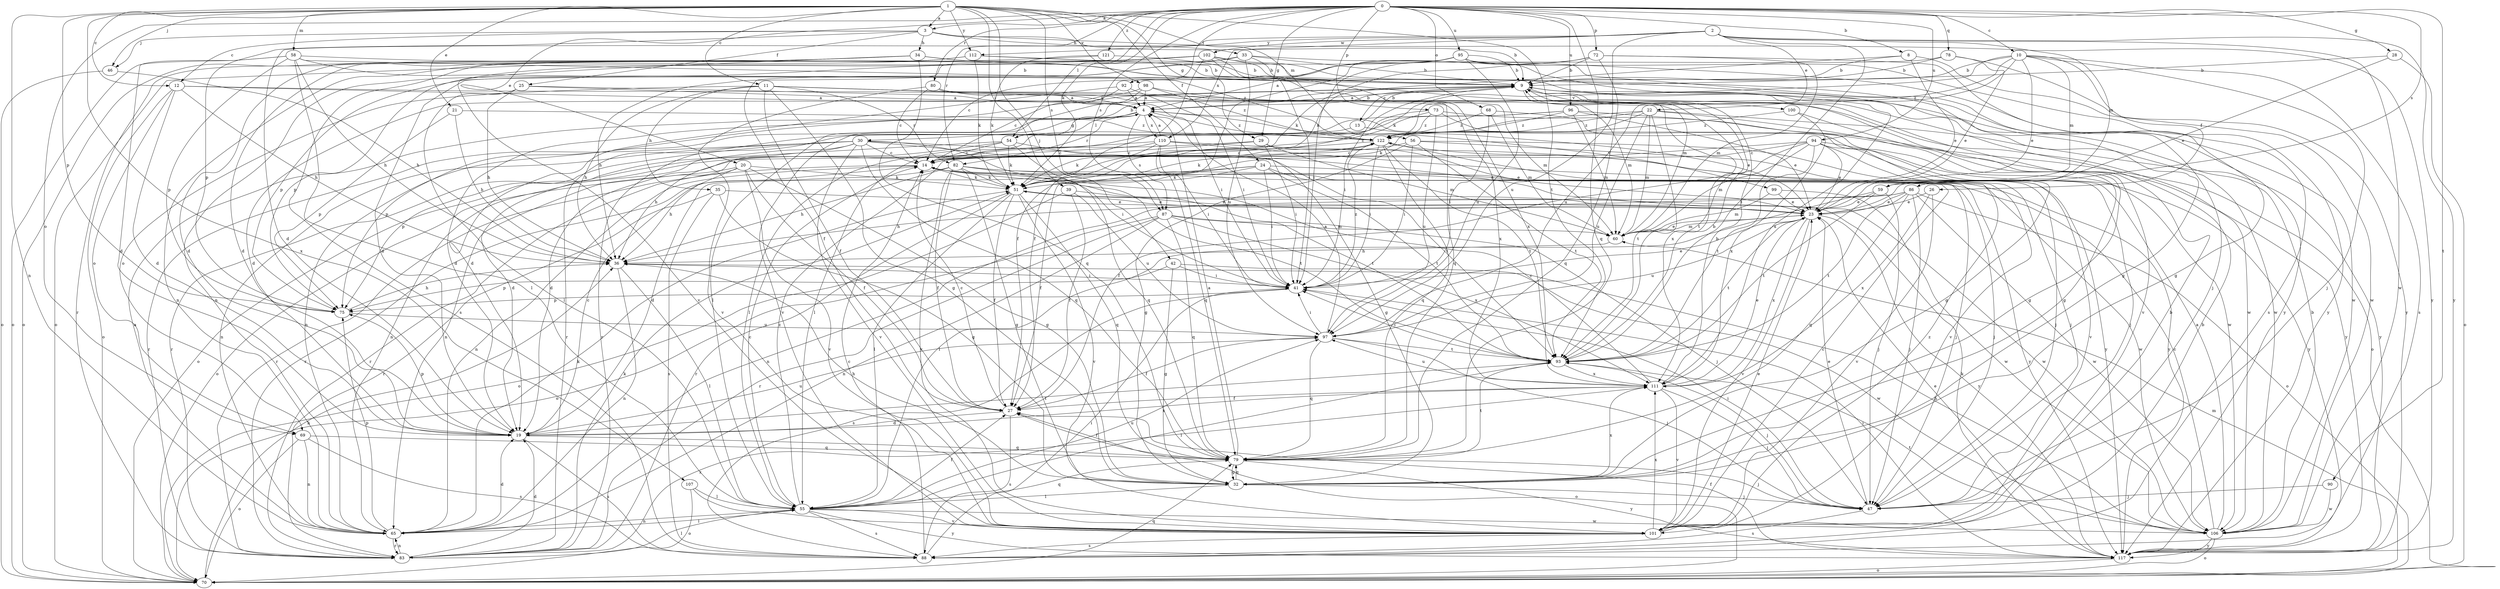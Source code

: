 strict digraph  {
0;
1;
2;
3;
4;
8;
9;
10;
11;
12;
13;
14;
19;
20;
21;
22;
23;
24;
25;
26;
27;
28;
29;
30;
32;
33;
34;
35;
36;
39;
41;
42;
46;
47;
51;
54;
55;
56;
58;
59;
60;
65;
68;
69;
70;
72;
73;
75;
78;
79;
80;
82;
83;
86;
87;
88;
90;
92;
93;
94;
95;
96;
97;
98;
99;
100;
101;
102;
106;
107;
110;
111;
112;
117;
121;
122;
0 -> 3  [label=a];
0 -> 8  [label=b];
0 -> 10  [label=c];
0 -> 20  [label=e];
0 -> 28  [label=g];
0 -> 29  [label=g];
0 -> 51  [label=k];
0 -> 54  [label=l];
0 -> 68  [label=o];
0 -> 69  [label=o];
0 -> 72  [label=p];
0 -> 73  [label=p];
0 -> 78  [label=q];
0 -> 79  [label=q];
0 -> 80  [label=r];
0 -> 82  [label=r];
0 -> 86  [label=s];
0 -> 87  [label=s];
0 -> 90  [label=t];
0 -> 92  [label=t];
0 -> 94  [label=u];
0 -> 95  [label=u];
0 -> 96  [label=u];
0 -> 121  [label=z];
1 -> 3  [label=a];
1 -> 11  [label=c];
1 -> 12  [label=c];
1 -> 21  [label=e];
1 -> 24  [label=f];
1 -> 29  [label=g];
1 -> 39  [label=i];
1 -> 42  [label=j];
1 -> 46  [label=j];
1 -> 56  [label=m];
1 -> 58  [label=m];
1 -> 65  [label=n];
1 -> 75  [label=p];
1 -> 87  [label=s];
1 -> 93  [label=t];
1 -> 98  [label=v];
1 -> 107  [label=x];
1 -> 112  [label=y];
2 -> 19  [label=d];
2 -> 22  [label=e];
2 -> 59  [label=m];
2 -> 93  [label=t];
2 -> 97  [label=u];
2 -> 102  [label=w];
2 -> 106  [label=w];
2 -> 110  [label=x];
2 -> 112  [label=y];
2 -> 117  [label=y];
3 -> 9  [label=b];
3 -> 12  [label=c];
3 -> 25  [label=f];
3 -> 33  [label=h];
3 -> 34  [label=h];
3 -> 46  [label=j];
3 -> 75  [label=p];
3 -> 117  [label=y];
4 -> 9  [label=b];
4 -> 30  [label=g];
4 -> 54  [label=l];
4 -> 75  [label=p];
4 -> 82  [label=r];
4 -> 87  [label=s];
4 -> 99  [label=v];
4 -> 110  [label=x];
4 -> 122  [label=z];
8 -> 9  [label=b];
8 -> 23  [label=e];
8 -> 51  [label=k];
8 -> 106  [label=w];
9 -> 4  [label=a];
9 -> 13  [label=c];
9 -> 19  [label=d];
9 -> 41  [label=i];
9 -> 55  [label=l];
9 -> 93  [label=t];
9 -> 100  [label=v];
9 -> 101  [label=v];
9 -> 106  [label=w];
10 -> 9  [label=b];
10 -> 23  [label=e];
10 -> 26  [label=f];
10 -> 47  [label=j];
10 -> 51  [label=k];
10 -> 59  [label=m];
10 -> 88  [label=s];
10 -> 97  [label=u];
10 -> 122  [label=z];
11 -> 4  [label=a];
11 -> 27  [label=f];
11 -> 32  [label=g];
11 -> 35  [label=h];
11 -> 36  [label=h];
11 -> 60  [label=m];
11 -> 69  [label=o];
11 -> 82  [label=r];
11 -> 106  [label=w];
12 -> 4  [label=a];
12 -> 19  [label=d];
12 -> 36  [label=h];
12 -> 69  [label=o];
12 -> 70  [label=o];
12 -> 111  [label=x];
13 -> 9  [label=b];
13 -> 23  [label=e];
13 -> 83  [label=r];
14 -> 51  [label=k];
14 -> 65  [label=n];
14 -> 83  [label=r];
14 -> 93  [label=t];
19 -> 14  [label=c];
19 -> 75  [label=p];
19 -> 79  [label=q];
19 -> 88  [label=s];
19 -> 93  [label=t];
19 -> 97  [label=u];
19 -> 111  [label=x];
20 -> 27  [label=f];
20 -> 32  [label=g];
20 -> 36  [label=h];
20 -> 51  [label=k];
20 -> 70  [label=o];
20 -> 83  [label=r];
20 -> 101  [label=v];
21 -> 36  [label=h];
21 -> 75  [label=p];
21 -> 122  [label=z];
22 -> 32  [label=g];
22 -> 51  [label=k];
22 -> 55  [label=l];
22 -> 60  [label=m];
22 -> 93  [label=t];
22 -> 97  [label=u];
22 -> 117  [label=y];
22 -> 122  [label=z];
23 -> 60  [label=m];
23 -> 93  [label=t];
23 -> 97  [label=u];
23 -> 101  [label=v];
23 -> 111  [label=x];
23 -> 117  [label=y];
24 -> 19  [label=d];
24 -> 27  [label=f];
24 -> 41  [label=i];
24 -> 47  [label=j];
24 -> 51  [label=k];
24 -> 93  [label=t];
24 -> 106  [label=w];
25 -> 4  [label=a];
25 -> 36  [label=h];
25 -> 41  [label=i];
25 -> 55  [label=l];
26 -> 23  [label=e];
26 -> 101  [label=v];
26 -> 111  [label=x];
27 -> 14  [label=c];
27 -> 19  [label=d];
27 -> 70  [label=o];
27 -> 88  [label=s];
28 -> 9  [label=b];
28 -> 23  [label=e];
28 -> 70  [label=o];
29 -> 14  [label=c];
29 -> 23  [label=e];
29 -> 41  [label=i];
29 -> 60  [label=m];
29 -> 70  [label=o];
30 -> 14  [label=c];
30 -> 19  [label=d];
30 -> 23  [label=e];
30 -> 36  [label=h];
30 -> 41  [label=i];
30 -> 65  [label=n];
30 -> 75  [label=p];
30 -> 79  [label=q];
30 -> 83  [label=r];
30 -> 93  [label=t];
30 -> 101  [label=v];
32 -> 36  [label=h];
32 -> 47  [label=j];
32 -> 55  [label=l];
32 -> 79  [label=q];
32 -> 111  [label=x];
33 -> 9  [label=b];
33 -> 27  [label=f];
33 -> 70  [label=o];
33 -> 97  [label=u];
33 -> 111  [label=x];
33 -> 117  [label=y];
34 -> 9  [label=b];
34 -> 19  [label=d];
34 -> 60  [label=m];
34 -> 70  [label=o];
34 -> 79  [label=q];
34 -> 101  [label=v];
35 -> 23  [label=e];
35 -> 32  [label=g];
35 -> 83  [label=r];
35 -> 88  [label=s];
36 -> 41  [label=i];
36 -> 55  [label=l];
36 -> 65  [label=n];
39 -> 23  [label=e];
39 -> 27  [label=f];
39 -> 70  [label=o];
39 -> 97  [label=u];
41 -> 23  [label=e];
41 -> 75  [label=p];
41 -> 88  [label=s];
41 -> 122  [label=z];
42 -> 32  [label=g];
42 -> 41  [label=i];
42 -> 75  [label=p];
42 -> 106  [label=w];
46 -> 36  [label=h];
46 -> 70  [label=o];
47 -> 23  [label=e];
47 -> 41  [label=i];
47 -> 88  [label=s];
51 -> 23  [label=e];
51 -> 27  [label=f];
51 -> 55  [label=l];
51 -> 79  [label=q];
51 -> 83  [label=r];
51 -> 101  [label=v];
51 -> 106  [label=w];
54 -> 9  [label=b];
54 -> 14  [label=c];
54 -> 32  [label=g];
54 -> 51  [label=k];
54 -> 65  [label=n];
54 -> 79  [label=q];
54 -> 83  [label=r];
55 -> 14  [label=c];
55 -> 27  [label=f];
55 -> 65  [label=n];
55 -> 79  [label=q];
55 -> 88  [label=s];
55 -> 97  [label=u];
55 -> 101  [label=v];
55 -> 106  [label=w];
55 -> 117  [label=y];
55 -> 122  [label=z];
56 -> 14  [label=c];
56 -> 32  [label=g];
56 -> 41  [label=i];
56 -> 47  [label=j];
56 -> 93  [label=t];
56 -> 117  [label=y];
58 -> 9  [label=b];
58 -> 19  [label=d];
58 -> 36  [label=h];
58 -> 55  [label=l];
58 -> 70  [label=o];
58 -> 75  [label=p];
58 -> 106  [label=w];
58 -> 122  [label=z];
59 -> 23  [label=e];
59 -> 47  [label=j];
59 -> 55  [label=l];
59 -> 93  [label=t];
60 -> 23  [label=e];
60 -> 36  [label=h];
65 -> 4  [label=a];
65 -> 19  [label=d];
65 -> 51  [label=k];
65 -> 55  [label=l];
65 -> 75  [label=p];
65 -> 83  [label=r];
68 -> 41  [label=i];
68 -> 60  [label=m];
68 -> 106  [label=w];
68 -> 122  [label=z];
69 -> 65  [label=n];
69 -> 70  [label=o];
69 -> 79  [label=q];
69 -> 88  [label=s];
70 -> 36  [label=h];
70 -> 60  [label=m];
70 -> 79  [label=q];
72 -> 9  [label=b];
72 -> 14  [label=c];
72 -> 32  [label=g];
72 -> 51  [label=k];
72 -> 60  [label=m];
72 -> 79  [label=q];
73 -> 14  [label=c];
73 -> 32  [label=g];
73 -> 55  [label=l];
73 -> 70  [label=o];
73 -> 97  [label=u];
73 -> 122  [label=z];
75 -> 36  [label=h];
75 -> 97  [label=u];
78 -> 9  [label=b];
78 -> 23  [label=e];
78 -> 75  [label=p];
78 -> 117  [label=y];
79 -> 4  [label=a];
79 -> 27  [label=f];
79 -> 32  [label=g];
79 -> 47  [label=j];
79 -> 93  [label=t];
79 -> 117  [label=y];
80 -> 4  [label=a];
80 -> 14  [label=c];
80 -> 101  [label=v];
80 -> 111  [label=x];
82 -> 27  [label=f];
82 -> 32  [label=g];
82 -> 36  [label=h];
82 -> 47  [label=j];
82 -> 51  [label=k];
82 -> 83  [label=r];
82 -> 93  [label=t];
82 -> 101  [label=v];
82 -> 117  [label=y];
83 -> 19  [label=d];
83 -> 51  [label=k];
83 -> 55  [label=l];
83 -> 65  [label=n];
83 -> 111  [label=x];
86 -> 23  [label=e];
86 -> 36  [label=h];
86 -> 47  [label=j];
86 -> 65  [label=n];
86 -> 70  [label=o];
86 -> 79  [label=q];
86 -> 93  [label=t];
86 -> 106  [label=w];
87 -> 47  [label=j];
87 -> 60  [label=m];
87 -> 65  [label=n];
87 -> 70  [label=o];
87 -> 79  [label=q];
87 -> 83  [label=r];
87 -> 111  [label=x];
88 -> 9  [label=b];
88 -> 14  [label=c];
88 -> 41  [label=i];
90 -> 47  [label=j];
90 -> 106  [label=w];
92 -> 4  [label=a];
92 -> 14  [label=c];
92 -> 19  [label=d];
92 -> 41  [label=i];
93 -> 9  [label=b];
93 -> 41  [label=i];
93 -> 47  [label=j];
93 -> 55  [label=l];
93 -> 111  [label=x];
94 -> 14  [label=c];
94 -> 23  [label=e];
94 -> 27  [label=f];
94 -> 47  [label=j];
94 -> 60  [label=m];
94 -> 65  [label=n];
94 -> 93  [label=t];
94 -> 101  [label=v];
94 -> 117  [label=y];
95 -> 4  [label=a];
95 -> 9  [label=b];
95 -> 27  [label=f];
95 -> 32  [label=g];
95 -> 41  [label=i];
95 -> 65  [label=n];
95 -> 88  [label=s];
95 -> 97  [label=u];
95 -> 117  [label=y];
96 -> 23  [label=e];
96 -> 60  [label=m];
96 -> 65  [label=n];
96 -> 83  [label=r];
96 -> 117  [label=y];
96 -> 122  [label=z];
97 -> 4  [label=a];
97 -> 27  [label=f];
97 -> 41  [label=i];
97 -> 47  [label=j];
97 -> 79  [label=q];
97 -> 93  [label=t];
98 -> 4  [label=a];
98 -> 19  [label=d];
98 -> 60  [label=m];
98 -> 101  [label=v];
98 -> 122  [label=z];
99 -> 23  [label=e];
99 -> 60  [label=m];
99 -> 106  [label=w];
100 -> 32  [label=g];
100 -> 111  [label=x];
100 -> 122  [label=z];
101 -> 9  [label=b];
101 -> 14  [label=c];
101 -> 23  [label=e];
101 -> 88  [label=s];
101 -> 111  [label=x];
101 -> 122  [label=z];
102 -> 9  [label=b];
102 -> 19  [label=d];
102 -> 27  [label=f];
102 -> 36  [label=h];
102 -> 41  [label=i];
102 -> 47  [label=j];
102 -> 65  [label=n];
102 -> 75  [label=p];
102 -> 79  [label=q];
106 -> 4  [label=a];
106 -> 9  [label=b];
106 -> 14  [label=c];
106 -> 36  [label=h];
106 -> 70  [label=o];
106 -> 93  [label=t];
106 -> 117  [label=y];
107 -> 55  [label=l];
107 -> 70  [label=o];
107 -> 101  [label=v];
110 -> 4  [label=a];
110 -> 14  [label=c];
110 -> 19  [label=d];
110 -> 41  [label=i];
110 -> 47  [label=j];
110 -> 51  [label=k];
110 -> 79  [label=q];
110 -> 117  [label=y];
111 -> 9  [label=b];
111 -> 14  [label=c];
111 -> 23  [label=e];
111 -> 27  [label=f];
111 -> 47  [label=j];
111 -> 97  [label=u];
111 -> 101  [label=v];
112 -> 9  [label=b];
112 -> 51  [label=k];
112 -> 83  [label=r];
112 -> 88  [label=s];
112 -> 111  [label=x];
117 -> 23  [label=e];
117 -> 27  [label=f];
117 -> 41  [label=i];
117 -> 51  [label=k];
117 -> 70  [label=o];
121 -> 9  [label=b];
121 -> 19  [label=d];
121 -> 51  [label=k];
122 -> 14  [label=c];
122 -> 41  [label=i];
122 -> 51  [label=k];
122 -> 79  [label=q];
122 -> 93  [label=t];
122 -> 101  [label=v];
}
